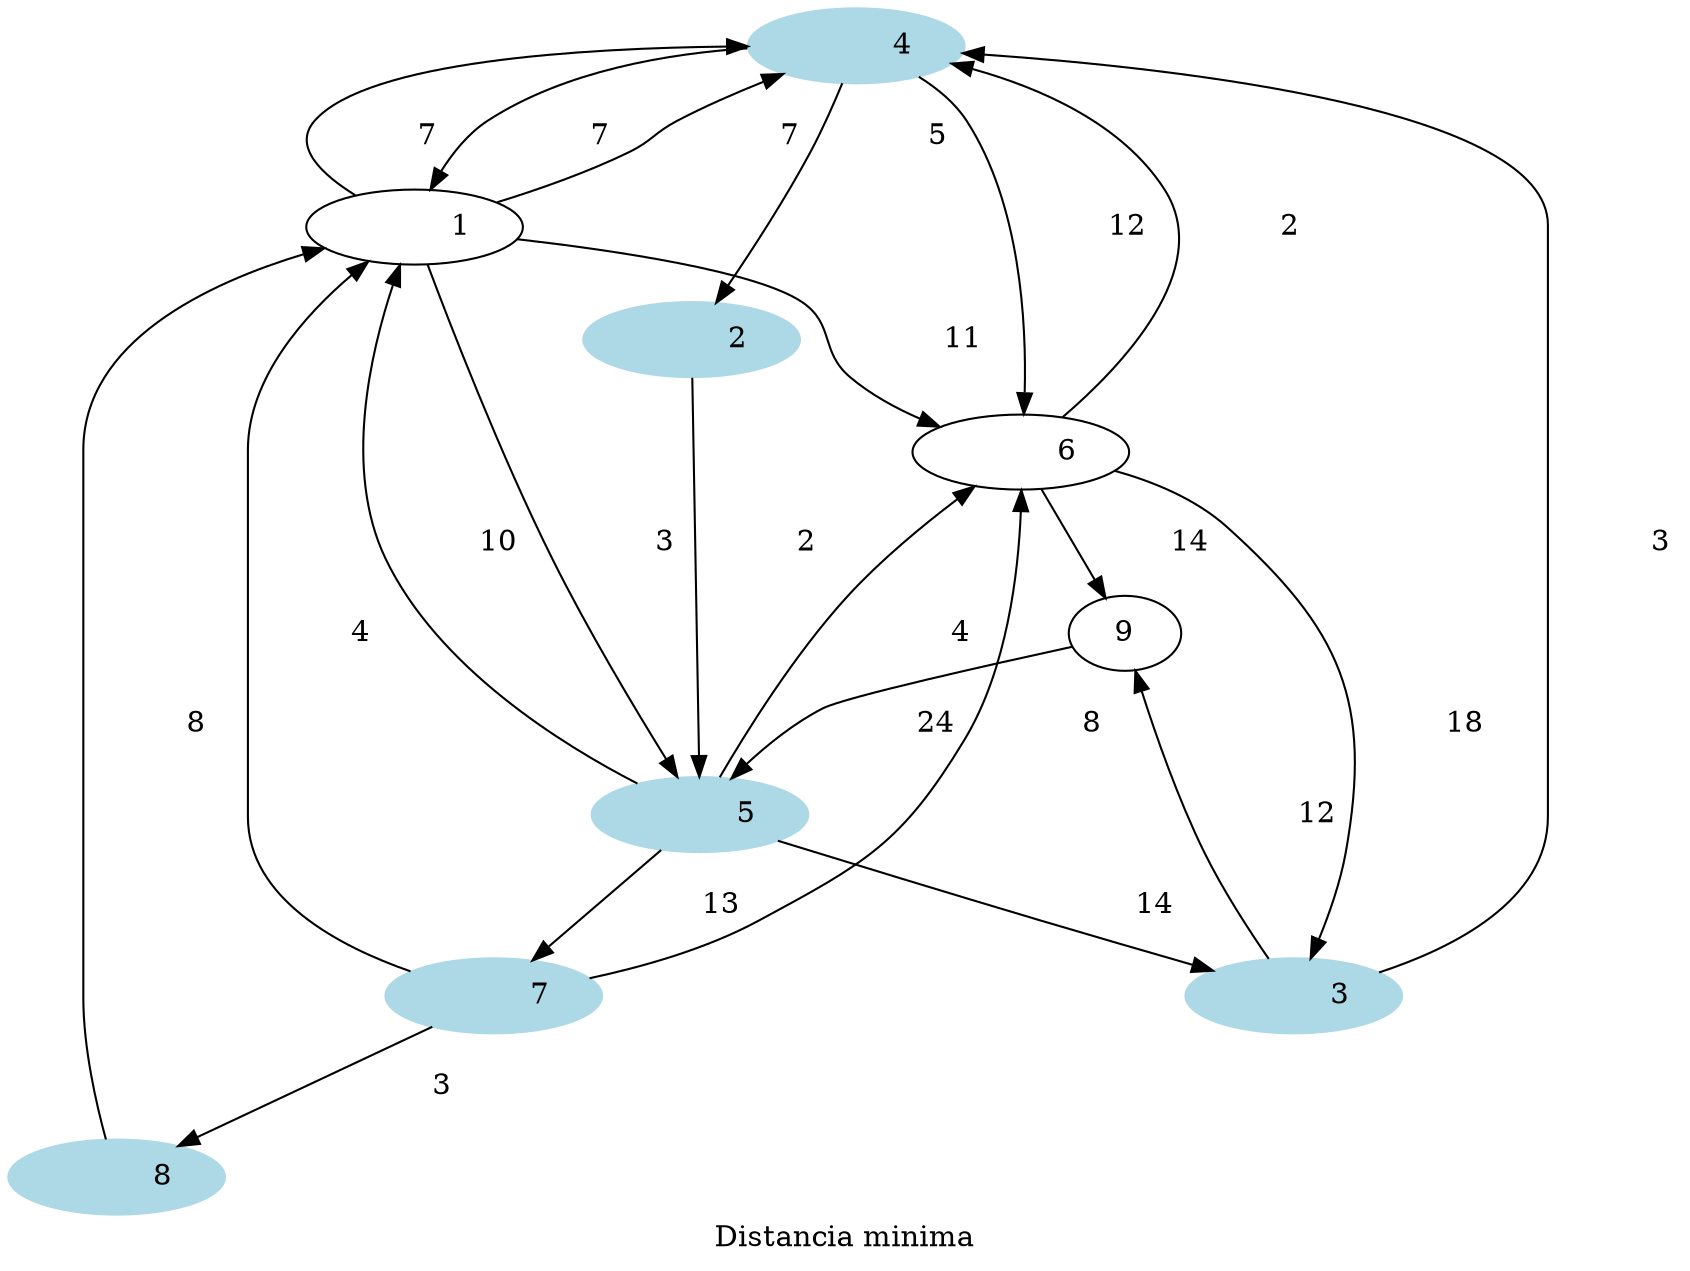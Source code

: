 digraph G {
 label="Distancia minima"
           4 [label = "           4 ", style=filled, color = lightblue]
           5 [label = "           5 ", style=filled, color = lightblue]
           4 [label = "           4 ", style=filled, color = lightblue]
           1 [label = "           1 "]
           1  ->            4  [label = "           7 ", dir = normal];
           1  ->            5  [label = "           3 ", dir = normal];
           1  ->            4  [label = "           7 ", dir = normal];
           1  ->            6  [label = "          11 ", dir = normal];
           2 [label = "           2 ", style=filled, color = lightblue]
           2  ->            5  [label = "           2 ", dir = normal];
           3 [label = "           3 ", style=filled, color = lightblue]
           3  ->            9  [label = "          12 ", dir = normal];
           3  ->            4  [label = "           3 ", dir = normal];
           4 [label = "           4 ", style=filled, color = lightblue]
           4  ->            2  [label = "           5 ", dir = normal];
           4  ->            6  [label = "          12 ", dir = normal];
           4  ->            1  [label = "           7 ", dir = normal];
           5 [label = "           5 ", style=filled, color = lightblue]
           5  ->            3  [label = "          14 ", dir = normal];
           5  ->            1  [label = "          10 ", dir = normal];
           5  ->            7  [label = "          13 ", dir = normal];
           5  ->            6  [label = "           4 ", dir = normal];
           4 [label = "           4 ", style=filled, color = lightblue]
           3 [label = "           3 ", style=filled, color = lightblue]
           6 [label = "           6 "]
           6  ->            4  [label = "           2 ", dir = normal];
           6  ->            3  [label = "          18 ", dir = normal];
           6  ->            9  [label = "          14 ", dir = normal];
           7 [label = "           7 ", style=filled, color = lightblue]
           7  ->            1  [label = "           4 ", dir = normal];
           7  ->            6  [label = "           8 ", dir = normal];
           7  ->            8  [label = "           3 ", dir = normal];
           8 [label = "           8 ", style=filled, color = lightblue]
           8  ->            1  [label = "           8 ", dir = normal];
           5 [label = "           5 ", style=filled, color = lightblue]
           9  ->            5  [label = "          24 ", dir = normal];
 }
